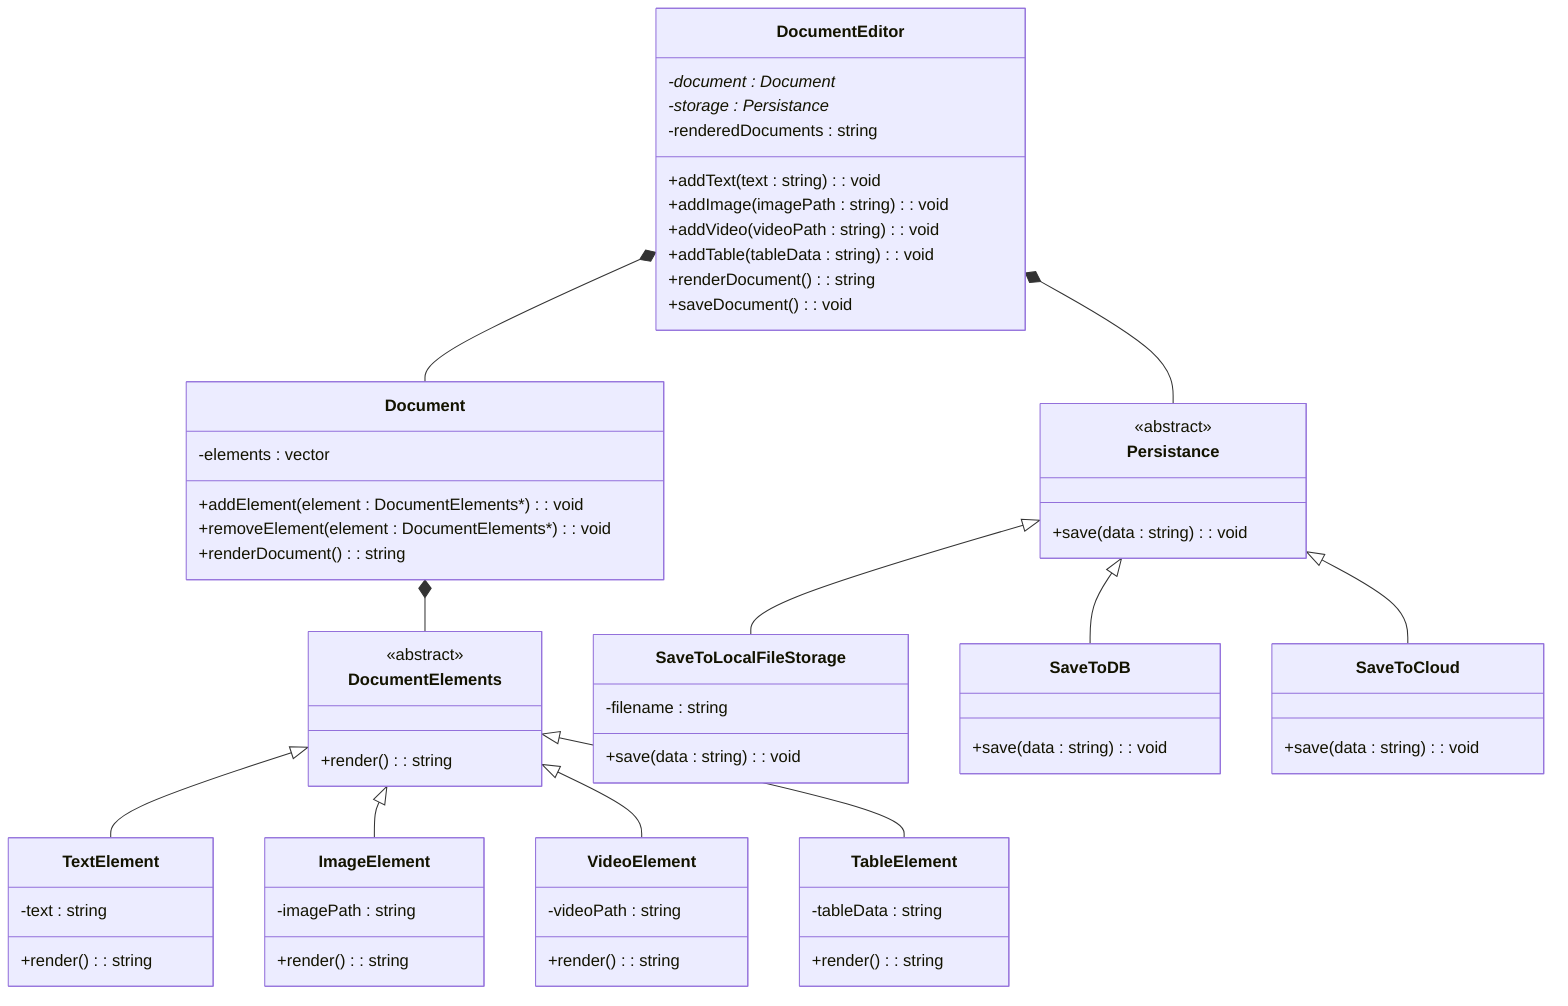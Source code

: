 classDiagram
    class DocumentElements {
        <<abstract>>
        +render() : string
    }
    class TextElement {
        -text : string
        +render() : string
    }
    class ImageElement {
        -imagePath : string
        +render() : string
    }
    class VideoElement {
        -videoPath : string
        +render() : string
    }
    class TableElement {
        -tableData : string
        +render() : string
    }
    class Document {
        -elements : vector<DocumentElements*>
        +addElement(element : DocumentElements*) : void
        +removeElement(element : DocumentElements*) : void
        +renderDocument() : string
    }
    class Persistance {
        <<abstract>>
        +save(data : string) : void
    }
    class SaveToLocalFileStorage {
        -filename : string
        +save(data : string) : void
    }
    class SaveToDB {
        +save(data : string) : void
    }
    class SaveToCloud {
        +save(data : string) : void
    }
    class DocumentEditor {
        -document : Document*
        -storage : Persistance*
        -renderedDocuments : string
        +addText(text : string) : void
        +addImage(imagePath : string) : void
        +addVideo(videoPath : string) : void
        +addTable(tableData : string) : void
        +renderDocument() : string
        +saveDocument() : void
    }

    DocumentElements <|-- TextElement
    DocumentElements <|-- ImageElement
    DocumentElements <|-- VideoElement
    DocumentElements <|-- TableElement
    Document *-- DocumentElements
    Persistance <|-- SaveToLocalFileStorage
    Persistance <|-- SaveToDB
    Persistance <|-- SaveToCloud
    DocumentEditor *-- Document
    DocumentEditor *-- Persistance